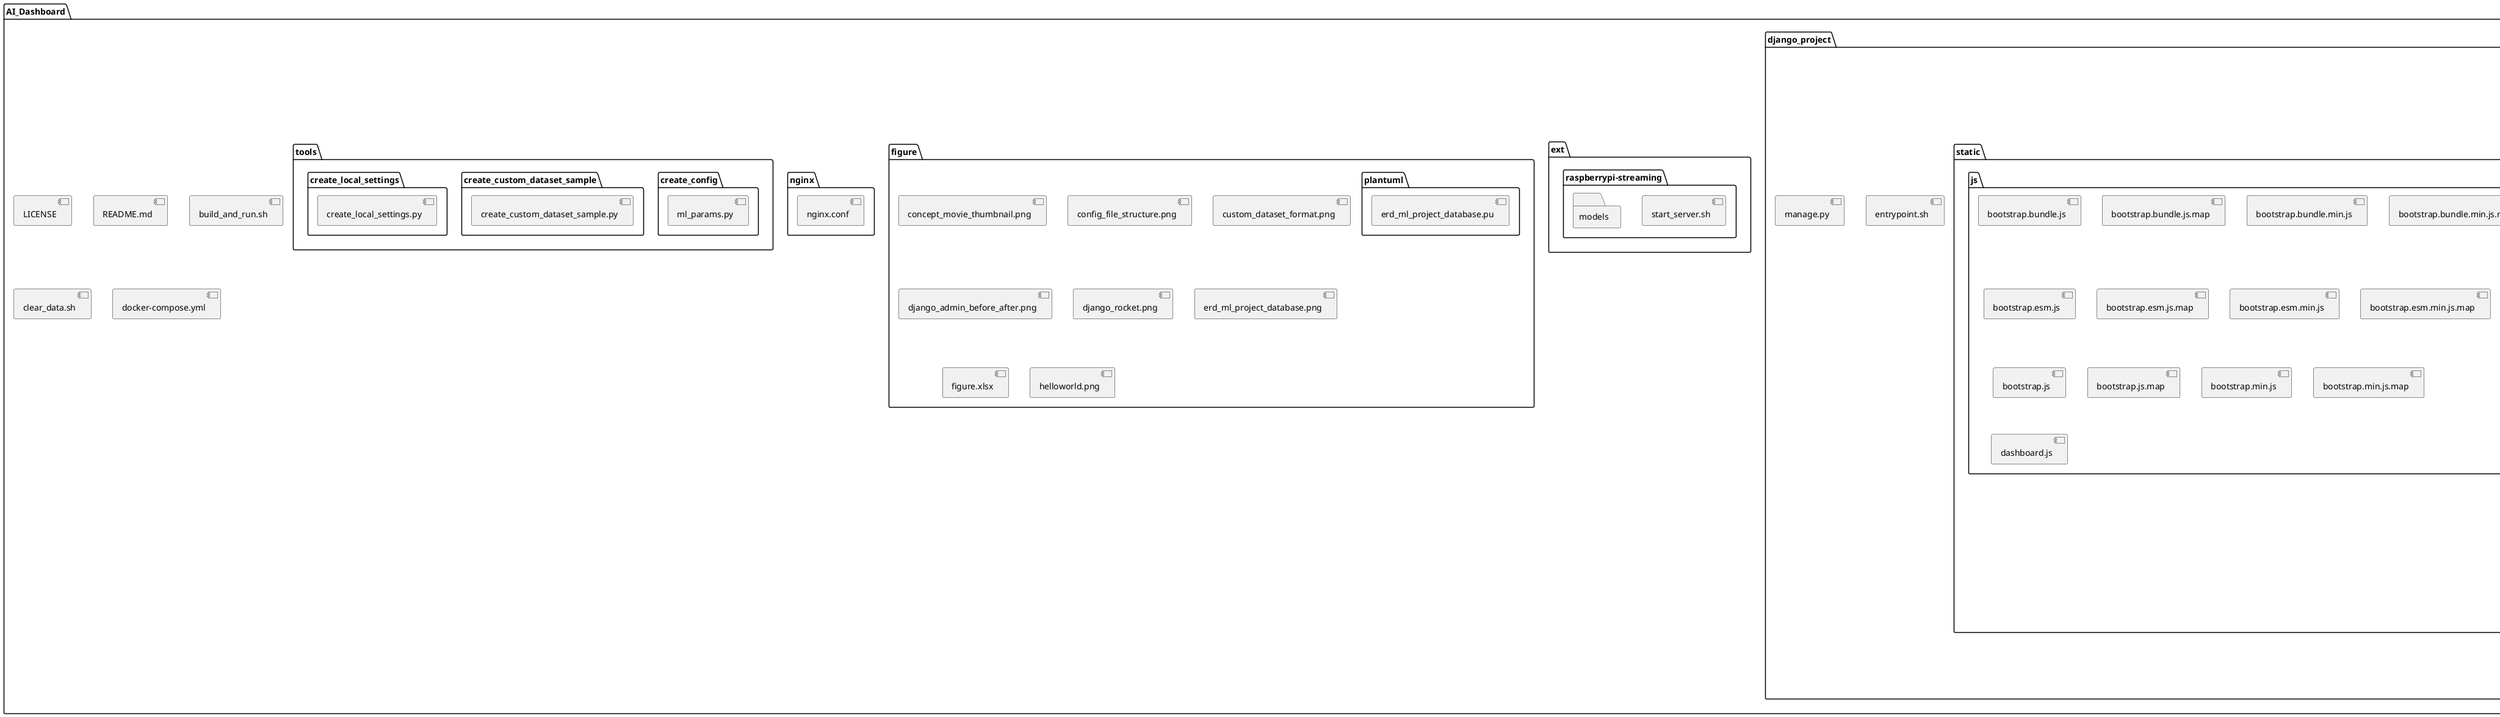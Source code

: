 @startuml
folder "AI_Dashboard" {
[LICENSE]
[README.md]
[build_and_run.sh]
[clear_data.sh]
folder "django_project" {
folder "app" {
[__init__.py]
[admin.py]
[apis.py]
[apps.py]
[forms.py]
folder "machine_learning" {
folder "lib" {
folder "data_loader" {
[data_loader.py]
}
folder "predictor" {
[predictor_keras.py]
}
folder "trainer" {
[trainer_keras.py]
[trainer_lgb.py]
}
folder "utils" {
[preprocessor.py]
[utils.py]
}
}
[main.py]
folder "test" {
folder "centernet_hourglass_104" {
[test_predict.sh]
}
folder "simple_cnn" {
[config.json]
[test_predict.sh]
[test_predict_with_features.sh]
[test_training.sh]
}
}
}
folder "migrations" {
[__init__.py]
}
[models.py]
[serializers.py]
folder "templatetags" {
[custom_filter.py]
}
[tests.py]
[urls.py]
[urls_api.py]
[views_common.py]
[views_dataset.py]
[views_index.py]
[views_inference.py]
[views_project.py]
[views_training.py]
[views_view_streaming.py]
}
[entrypoint.sh]
folder "env" {
folder "jupyter_notebook_tf" {
[Dockerfile]
}
folder "web" {
[Dockerfile]
[requirements.txt]
}
}
[manage.py]
folder "media" {
folder "config" {
}
folder "dataset" {
}
folder "model" {
}
folder "notebooks" {
folder "samples" {
folder "001_CIFAR-10_ImageClassification" {
[001_CIFAR-10_ImageClassification.ipynb]
}
folder "002_CaliforniaHousing_LightGBM" {
[002_CaliforniaHousing_LightGBM.ipynb]
}
}
}
}
folder "project" {
[__init__.py]
[asgi.py]
[settings.py]
[urls.py]
[wsgi.py]
}
folder "static" {
folder "css" {
[bootstrap-grid.css]
[bootstrap-grid.css.map]
[bootstrap-grid.min.css]
[bootstrap-grid.min.css.map]
[bootstrap-grid.rtl.css]
[bootstrap-grid.rtl.css.map]
[bootstrap-grid.rtl.min.css]
[bootstrap-grid.rtl.min.css.map]
[bootstrap-reboot.css]
[bootstrap-reboot.css.map]
[bootstrap-reboot.min.css]
[bootstrap-reboot.min.css.map]
[bootstrap-reboot.rtl.css]
[bootstrap-reboot.rtl.css.map]
[bootstrap-reboot.rtl.min.css]
[bootstrap-reboot.rtl.min.css.map]
[bootstrap-utilities.css]
[bootstrap-utilities.css.map]
[bootstrap-utilities.min.css]
[bootstrap-utilities.min.css.map]
[bootstrap-utilities.rtl.css]
[bootstrap-utilities.rtl.css.map]
[bootstrap-utilities.rtl.min.css]
[bootstrap-utilities.rtl.min.css.map]
[bootstrap.css]
[bootstrap.css.map]
[bootstrap.min.css]
[bootstrap.min.css.map]
[bootstrap.rtl.css]
[bootstrap.rtl.css.map]
[bootstrap.rtl.min.css]
[bootstrap.rtl.min.css.map]
[custom_dropdown.css]
[dashboard.css]
[dashboard.rtl.css]
}
folder "js" {
[bootstrap.bundle.js]
[bootstrap.bundle.js.map]
[bootstrap.bundle.min.js]
[bootstrap.bundle.min.js.map]
[bootstrap.esm.js]
[bootstrap.esm.js.map]
[bootstrap.esm.min.js]
[bootstrap.esm.min.js.map]
[bootstrap.js]
[bootstrap.js.map]
[bootstrap.min.js]
[bootstrap.min.js.map]
[dashboard.js]
}
}
folder "templates" {
[base.html]
[dataset.html]
[dataset_detail.html]
[index.html]
[inference.html]
[model_edit.html]
[model_new.html]
[model_parameter_edit.html]
[project_edit.html]
[project_new.html]
[training.html]
[view_streaming.html]
}
}
[docker-compose.yml]
folder "ext" {
folder "raspberrypi-streaming" {
[README.md]
folder "lib" {
[inference_tflite.py]
}
[main.py]
folder "models" {
}
[start_server.sh]
}
}
folder "figure" {
[concept_movie_thumbnail.png]
[config_file_structure.png]
[custom_dataset_format.png]
[django_admin_before_after.png]
[django_rocket.png]
[erd_ml_project_database.png]
[figure.xlsx]
[helloworld.png]
folder "plantuml" {
[erd_ml_project_database.pu]
}
}
folder "nginx" {
[Dockerfile]
[nginx.conf]
}
folder "test" {
folder "load_trained_model" {
[README.md]
[load_trained_model.py]
}
folder "tf-keras-vis" {
[README.md]
[create_config.py]
[run_centernethourglass104.sh]
[run_mobilenetv2.sh]
[run_vgg16.sh]
[run_yolov3.sh]
[tf-keras-vis-app.py]
}
folder "usb_cam" {
[README.md]
folder "bin" {
[create_categories_list.sh]
}
[usb_cam.py]
}
}
folder "tools" {
folder "create_config" {
[create_config.py]
[ml_params.py]
}
folder "create_custom_dataset_sample" {
[README.md]
[create_custom_dataset_sample.py]
folder "lib" {
[data_sample_loader.py]
}
}
folder "create_local_settings" {
[create_local_settings.py]
}
}
}
@enduml
